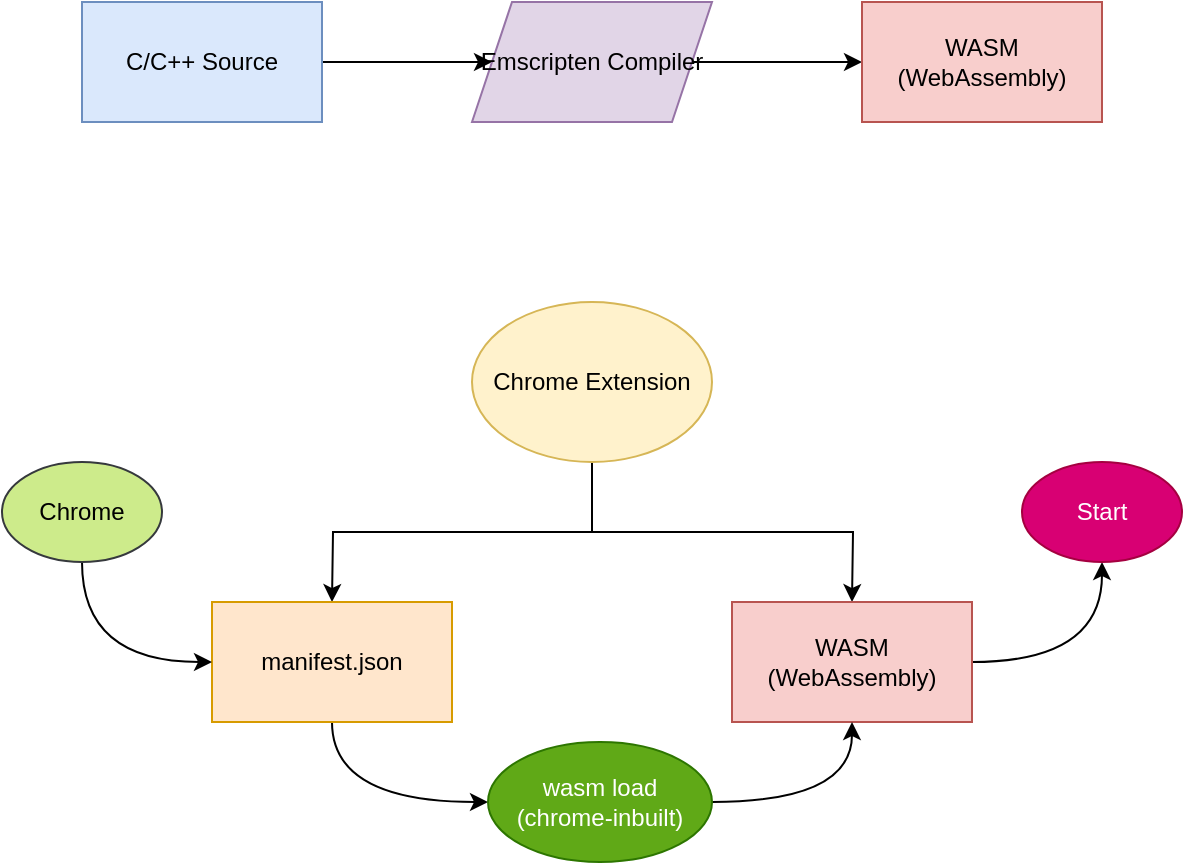 <mxfile version="16.6.4" type="device"><diagram id="o95NtLzuMwPR2NTqJeue" name="Page-1"><mxGraphModel dx="1006" dy="759" grid="1" gridSize="10" guides="1" tooltips="1" connect="1" arrows="1" fold="1" page="1" pageScale="1" pageWidth="850" pageHeight="1100" math="0" shadow="0"><root><mxCell id="0"/><mxCell id="1" parent="0"/><mxCell id="U1bsT2wWyQ0kclQD-luR-10" style="edgeStyle=orthogonalEdgeStyle;rounded=0;orthogonalLoop=1;jettySize=auto;html=1;exitX=1;exitY=0.5;exitDx=0;exitDy=0;" parent="1" source="U1bsT2wWyQ0kclQD-luR-1" target="U1bsT2wWyQ0kclQD-luR-3" edge="1"><mxGeometry relative="1" as="geometry"/></mxCell><mxCell id="U1bsT2wWyQ0kclQD-luR-1" value="C/C++ Source" style="rounded=0;whiteSpace=wrap;html=1;fillColor=#dae8fc;strokeColor=#6c8ebf;" parent="1" vertex="1"><mxGeometry x="170" y="70" width="120" height="60" as="geometry"/></mxCell><mxCell id="U1bsT2wWyQ0kclQD-luR-11" style="edgeStyle=orthogonalEdgeStyle;rounded=0;orthogonalLoop=1;jettySize=auto;html=1;exitX=1;exitY=0.5;exitDx=0;exitDy=0;" parent="1" source="U1bsT2wWyQ0kclQD-luR-3" target="U1bsT2wWyQ0kclQD-luR-4" edge="1"><mxGeometry relative="1" as="geometry"/></mxCell><mxCell id="U1bsT2wWyQ0kclQD-luR-3" value="Emscripten Compiler" style="shape=parallelogram;perimeter=parallelogramPerimeter;whiteSpace=wrap;html=1;fixedSize=1;fillColor=#e1d5e7;strokeColor=#9673a6;" parent="1" vertex="1"><mxGeometry x="365" y="70" width="120" height="60" as="geometry"/></mxCell><mxCell id="U1bsT2wWyQ0kclQD-luR-4" value="WASM (WebAssembly)" style="rounded=0;whiteSpace=wrap;html=1;fillColor=#f8cecc;strokeColor=#b85450;" parent="1" vertex="1"><mxGeometry x="560" y="70" width="120" height="60" as="geometry"/></mxCell><mxCell id="U1bsT2wWyQ0kclQD-luR-6" style="edgeStyle=orthogonalEdgeStyle;rounded=0;orthogonalLoop=1;jettySize=auto;html=1;exitX=0.5;exitY=1;exitDx=0;exitDy=0;" parent="1" source="U1bsT2wWyQ0kclQD-luR-5" edge="1"><mxGeometry relative="1" as="geometry"><mxPoint x="295" y="370" as="targetPoint"/></mxGeometry></mxCell><mxCell id="U1bsT2wWyQ0kclQD-luR-7" style="edgeStyle=orthogonalEdgeStyle;rounded=0;orthogonalLoop=1;jettySize=auto;html=1;exitX=0.5;exitY=1;exitDx=0;exitDy=0;" parent="1" source="U1bsT2wWyQ0kclQD-luR-5" edge="1"><mxGeometry relative="1" as="geometry"><mxPoint x="555" y="370" as="targetPoint"/></mxGeometry></mxCell><mxCell id="U1bsT2wWyQ0kclQD-luR-5" value="Chrome Extension" style="ellipse;whiteSpace=wrap;html=1;fillColor=#fff2cc;strokeColor=#d6b656;" parent="1" vertex="1"><mxGeometry x="365" y="220" width="120" height="80" as="geometry"/></mxCell><mxCell id="U1bsT2wWyQ0kclQD-luR-21" style="edgeStyle=orthogonalEdgeStyle;curved=1;rounded=0;orthogonalLoop=1;jettySize=auto;html=1;exitX=1;exitY=0.5;exitDx=0;exitDy=0;entryX=0.5;entryY=1;entryDx=0;entryDy=0;" parent="1" source="U1bsT2wWyQ0kclQD-luR-8" target="U1bsT2wWyQ0kclQD-luR-20" edge="1"><mxGeometry relative="1" as="geometry"/></mxCell><mxCell id="U1bsT2wWyQ0kclQD-luR-8" value="WASM (WebAssembly)" style="rounded=0;whiteSpace=wrap;html=1;fillColor=#f8cecc;strokeColor=#b85450;" parent="1" vertex="1"><mxGeometry x="495" y="370" width="120" height="60" as="geometry"/></mxCell><mxCell id="U1bsT2wWyQ0kclQD-luR-18" style="edgeStyle=orthogonalEdgeStyle;curved=1;rounded=0;orthogonalLoop=1;jettySize=auto;html=1;exitX=0.5;exitY=1;exitDx=0;exitDy=0;entryX=0;entryY=0.5;entryDx=0;entryDy=0;" parent="1" source="U1bsT2wWyQ0kclQD-luR-9" target="U1bsT2wWyQ0kclQD-luR-16" edge="1"><mxGeometry relative="1" as="geometry"/></mxCell><mxCell id="U1bsT2wWyQ0kclQD-luR-9" value="manifest.json" style="rounded=0;whiteSpace=wrap;html=1;fillColor=#ffe6cc;strokeColor=#d79b00;" parent="1" vertex="1"><mxGeometry x="235" y="370" width="120" height="60" as="geometry"/></mxCell><mxCell id="U1bsT2wWyQ0kclQD-luR-13" style="edgeStyle=orthogonalEdgeStyle;curved=1;rounded=0;orthogonalLoop=1;jettySize=auto;html=1;exitX=0.5;exitY=1;exitDx=0;exitDy=0;entryX=0;entryY=0.5;entryDx=0;entryDy=0;" parent="1" source="U1bsT2wWyQ0kclQD-luR-12" target="U1bsT2wWyQ0kclQD-luR-9" edge="1"><mxGeometry relative="1" as="geometry"/></mxCell><mxCell id="U1bsT2wWyQ0kclQD-luR-12" value="Chrome" style="ellipse;whiteSpace=wrap;html=1;fillColor=#cdeb8b;strokeColor=#36393d;" parent="1" vertex="1"><mxGeometry x="130" y="300" width="80" height="50" as="geometry"/></mxCell><mxCell id="U1bsT2wWyQ0kclQD-luR-19" style="edgeStyle=orthogonalEdgeStyle;curved=1;rounded=0;orthogonalLoop=1;jettySize=auto;html=1;exitX=1;exitY=0.5;exitDx=0;exitDy=0;" parent="1" source="U1bsT2wWyQ0kclQD-luR-16" target="U1bsT2wWyQ0kclQD-luR-8" edge="1"><mxGeometry relative="1" as="geometry"/></mxCell><mxCell id="U1bsT2wWyQ0kclQD-luR-16" value="wasm load&lt;br&gt;(chrome-inbuilt)" style="ellipse;whiteSpace=wrap;html=1;fillColor=#60a917;fontColor=#ffffff;strokeColor=#2D7600;" parent="1" vertex="1"><mxGeometry x="373" y="440" width="112" height="60" as="geometry"/></mxCell><mxCell id="U1bsT2wWyQ0kclQD-luR-20" value="Start" style="ellipse;whiteSpace=wrap;html=1;fillColor=#d80073;fontColor=#ffffff;strokeColor=#A50040;" parent="1" vertex="1"><mxGeometry x="640" y="300" width="80" height="50" as="geometry"/></mxCell></root></mxGraphModel></diagram></mxfile>